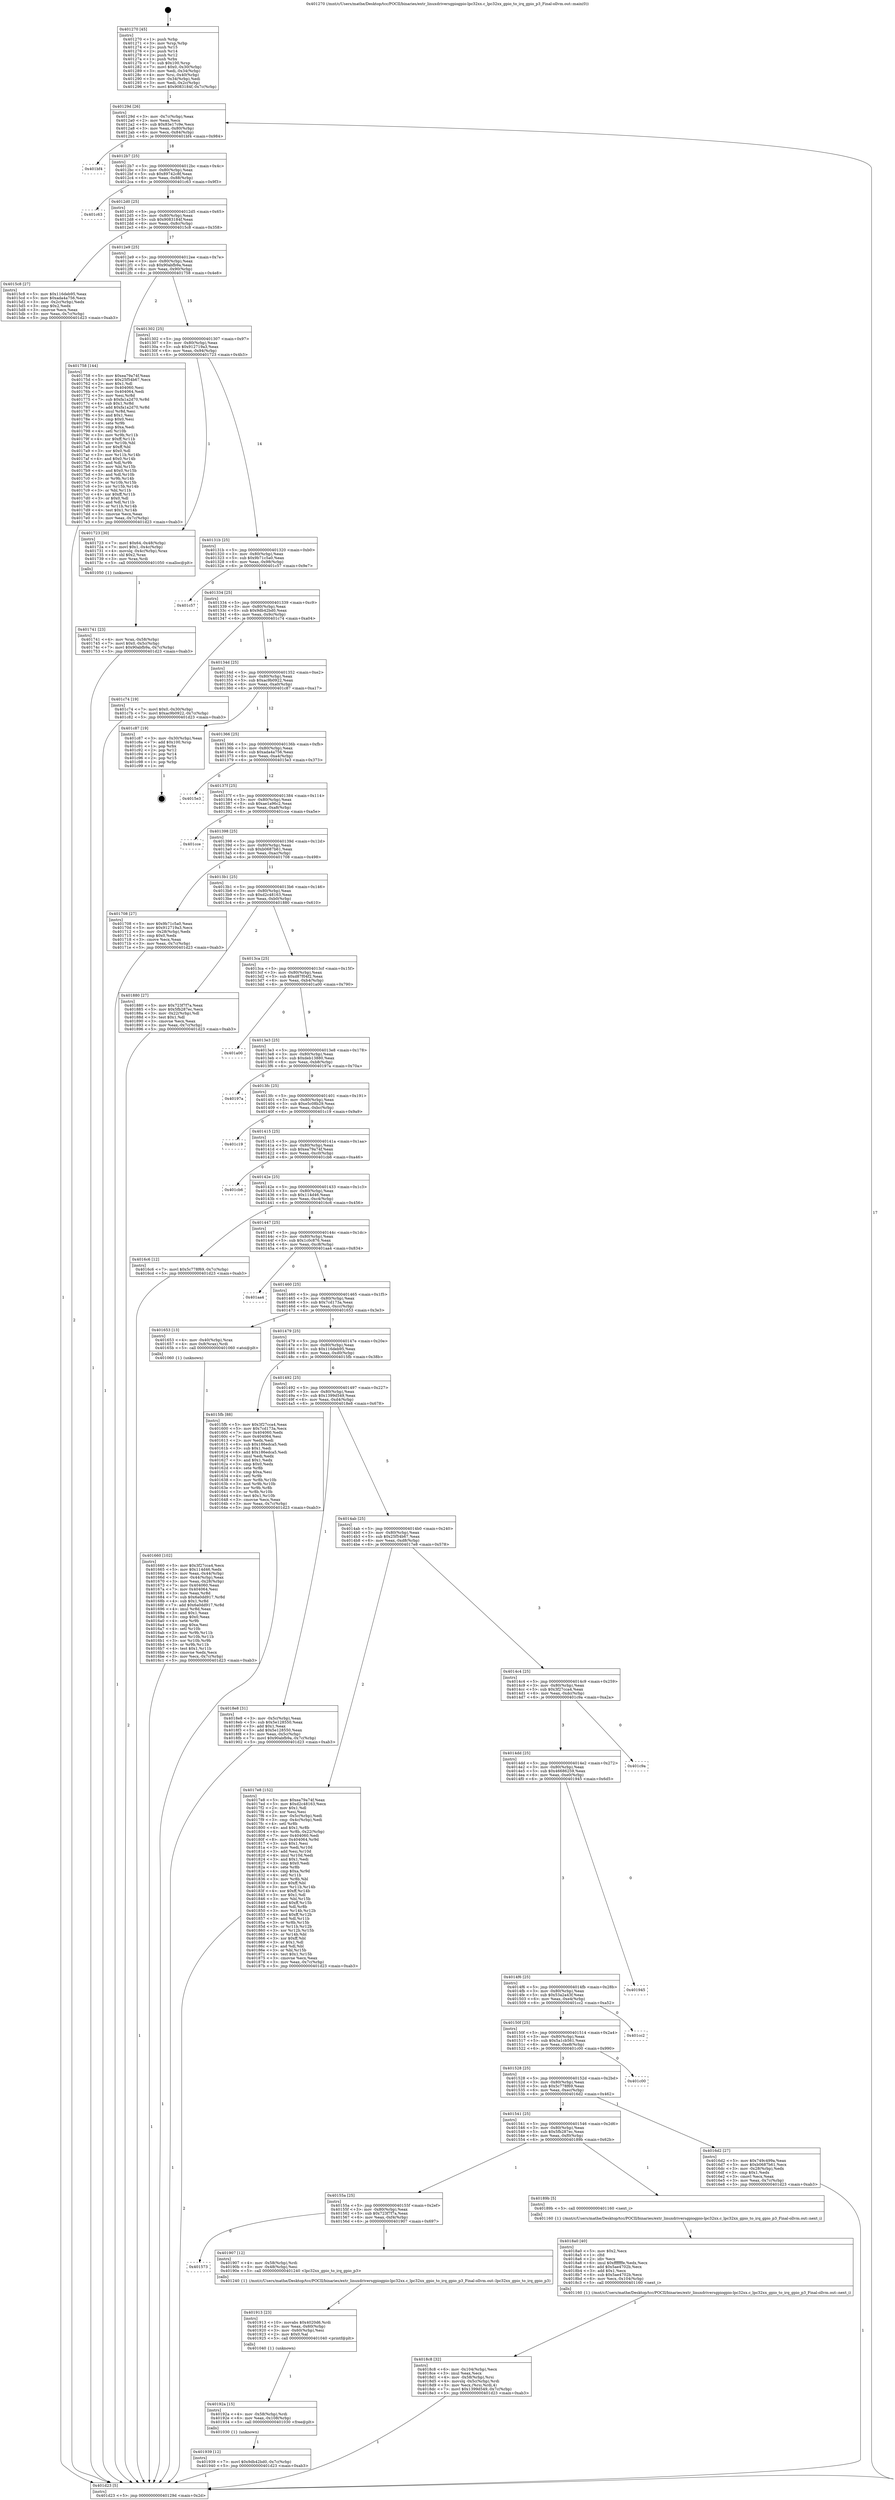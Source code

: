 digraph "0x401270" {
  label = "0x401270 (/mnt/c/Users/mathe/Desktop/tcc/POCII/binaries/extr_linuxdriversgpiogpio-lpc32xx.c_lpc32xx_gpio_to_irq_gpio_p3_Final-ollvm.out::main(0))"
  labelloc = "t"
  node[shape=record]

  Entry [label="",width=0.3,height=0.3,shape=circle,fillcolor=black,style=filled]
  "0x40129d" [label="{
     0x40129d [26]\l
     | [instrs]\l
     &nbsp;&nbsp;0x40129d \<+3\>: mov -0x7c(%rbp),%eax\l
     &nbsp;&nbsp;0x4012a0 \<+2\>: mov %eax,%ecx\l
     &nbsp;&nbsp;0x4012a2 \<+6\>: sub $0x83e17c9e,%ecx\l
     &nbsp;&nbsp;0x4012a8 \<+3\>: mov %eax,-0x80(%rbp)\l
     &nbsp;&nbsp;0x4012ab \<+6\>: mov %ecx,-0x84(%rbp)\l
     &nbsp;&nbsp;0x4012b1 \<+6\>: je 0000000000401bf4 \<main+0x984\>\l
  }"]
  "0x401bf4" [label="{
     0x401bf4\l
  }", style=dashed]
  "0x4012b7" [label="{
     0x4012b7 [25]\l
     | [instrs]\l
     &nbsp;&nbsp;0x4012b7 \<+5\>: jmp 00000000004012bc \<main+0x4c\>\l
     &nbsp;&nbsp;0x4012bc \<+3\>: mov -0x80(%rbp),%eax\l
     &nbsp;&nbsp;0x4012bf \<+5\>: sub $0x89742c8f,%eax\l
     &nbsp;&nbsp;0x4012c4 \<+6\>: mov %eax,-0x88(%rbp)\l
     &nbsp;&nbsp;0x4012ca \<+6\>: je 0000000000401c63 \<main+0x9f3\>\l
  }"]
  Exit [label="",width=0.3,height=0.3,shape=circle,fillcolor=black,style=filled,peripheries=2]
  "0x401c63" [label="{
     0x401c63\l
  }", style=dashed]
  "0x4012d0" [label="{
     0x4012d0 [25]\l
     | [instrs]\l
     &nbsp;&nbsp;0x4012d0 \<+5\>: jmp 00000000004012d5 \<main+0x65\>\l
     &nbsp;&nbsp;0x4012d5 \<+3\>: mov -0x80(%rbp),%eax\l
     &nbsp;&nbsp;0x4012d8 \<+5\>: sub $0x9083184f,%eax\l
     &nbsp;&nbsp;0x4012dd \<+6\>: mov %eax,-0x8c(%rbp)\l
     &nbsp;&nbsp;0x4012e3 \<+6\>: je 00000000004015c8 \<main+0x358\>\l
  }"]
  "0x401939" [label="{
     0x401939 [12]\l
     | [instrs]\l
     &nbsp;&nbsp;0x401939 \<+7\>: movl $0x9db42bd0,-0x7c(%rbp)\l
     &nbsp;&nbsp;0x401940 \<+5\>: jmp 0000000000401d23 \<main+0xab3\>\l
  }"]
  "0x4015c8" [label="{
     0x4015c8 [27]\l
     | [instrs]\l
     &nbsp;&nbsp;0x4015c8 \<+5\>: mov $0x116deb95,%eax\l
     &nbsp;&nbsp;0x4015cd \<+5\>: mov $0xada4a756,%ecx\l
     &nbsp;&nbsp;0x4015d2 \<+3\>: mov -0x2c(%rbp),%edx\l
     &nbsp;&nbsp;0x4015d5 \<+3\>: cmp $0x2,%edx\l
     &nbsp;&nbsp;0x4015d8 \<+3\>: cmovne %ecx,%eax\l
     &nbsp;&nbsp;0x4015db \<+3\>: mov %eax,-0x7c(%rbp)\l
     &nbsp;&nbsp;0x4015de \<+5\>: jmp 0000000000401d23 \<main+0xab3\>\l
  }"]
  "0x4012e9" [label="{
     0x4012e9 [25]\l
     | [instrs]\l
     &nbsp;&nbsp;0x4012e9 \<+5\>: jmp 00000000004012ee \<main+0x7e\>\l
     &nbsp;&nbsp;0x4012ee \<+3\>: mov -0x80(%rbp),%eax\l
     &nbsp;&nbsp;0x4012f1 \<+5\>: sub $0x90abfb9a,%eax\l
     &nbsp;&nbsp;0x4012f6 \<+6\>: mov %eax,-0x90(%rbp)\l
     &nbsp;&nbsp;0x4012fc \<+6\>: je 0000000000401758 \<main+0x4e8\>\l
  }"]
  "0x401d23" [label="{
     0x401d23 [5]\l
     | [instrs]\l
     &nbsp;&nbsp;0x401d23 \<+5\>: jmp 000000000040129d \<main+0x2d\>\l
  }"]
  "0x401270" [label="{
     0x401270 [45]\l
     | [instrs]\l
     &nbsp;&nbsp;0x401270 \<+1\>: push %rbp\l
     &nbsp;&nbsp;0x401271 \<+3\>: mov %rsp,%rbp\l
     &nbsp;&nbsp;0x401274 \<+2\>: push %r15\l
     &nbsp;&nbsp;0x401276 \<+2\>: push %r14\l
     &nbsp;&nbsp;0x401278 \<+2\>: push %r12\l
     &nbsp;&nbsp;0x40127a \<+1\>: push %rbx\l
     &nbsp;&nbsp;0x40127b \<+7\>: sub $0x100,%rsp\l
     &nbsp;&nbsp;0x401282 \<+7\>: movl $0x0,-0x30(%rbp)\l
     &nbsp;&nbsp;0x401289 \<+3\>: mov %edi,-0x34(%rbp)\l
     &nbsp;&nbsp;0x40128c \<+4\>: mov %rsi,-0x40(%rbp)\l
     &nbsp;&nbsp;0x401290 \<+3\>: mov -0x34(%rbp),%edi\l
     &nbsp;&nbsp;0x401293 \<+3\>: mov %edi,-0x2c(%rbp)\l
     &nbsp;&nbsp;0x401296 \<+7\>: movl $0x9083184f,-0x7c(%rbp)\l
  }"]
  "0x40192a" [label="{
     0x40192a [15]\l
     | [instrs]\l
     &nbsp;&nbsp;0x40192a \<+4\>: mov -0x58(%rbp),%rdi\l
     &nbsp;&nbsp;0x40192e \<+6\>: mov %eax,-0x108(%rbp)\l
     &nbsp;&nbsp;0x401934 \<+5\>: call 0000000000401030 \<free@plt\>\l
     | [calls]\l
     &nbsp;&nbsp;0x401030 \{1\} (unknown)\l
  }"]
  "0x401758" [label="{
     0x401758 [144]\l
     | [instrs]\l
     &nbsp;&nbsp;0x401758 \<+5\>: mov $0xea79a74f,%eax\l
     &nbsp;&nbsp;0x40175d \<+5\>: mov $0x25f54b67,%ecx\l
     &nbsp;&nbsp;0x401762 \<+2\>: mov $0x1,%dl\l
     &nbsp;&nbsp;0x401764 \<+7\>: mov 0x404060,%esi\l
     &nbsp;&nbsp;0x40176b \<+7\>: mov 0x404064,%edi\l
     &nbsp;&nbsp;0x401772 \<+3\>: mov %esi,%r8d\l
     &nbsp;&nbsp;0x401775 \<+7\>: sub $0xfa1a2d70,%r8d\l
     &nbsp;&nbsp;0x40177c \<+4\>: sub $0x1,%r8d\l
     &nbsp;&nbsp;0x401780 \<+7\>: add $0xfa1a2d70,%r8d\l
     &nbsp;&nbsp;0x401787 \<+4\>: imul %r8d,%esi\l
     &nbsp;&nbsp;0x40178b \<+3\>: and $0x1,%esi\l
     &nbsp;&nbsp;0x40178e \<+3\>: cmp $0x0,%esi\l
     &nbsp;&nbsp;0x401791 \<+4\>: sete %r9b\l
     &nbsp;&nbsp;0x401795 \<+3\>: cmp $0xa,%edi\l
     &nbsp;&nbsp;0x401798 \<+4\>: setl %r10b\l
     &nbsp;&nbsp;0x40179c \<+3\>: mov %r9b,%r11b\l
     &nbsp;&nbsp;0x40179f \<+4\>: xor $0xff,%r11b\l
     &nbsp;&nbsp;0x4017a3 \<+3\>: mov %r10b,%bl\l
     &nbsp;&nbsp;0x4017a6 \<+3\>: xor $0xff,%bl\l
     &nbsp;&nbsp;0x4017a9 \<+3\>: xor $0x0,%dl\l
     &nbsp;&nbsp;0x4017ac \<+3\>: mov %r11b,%r14b\l
     &nbsp;&nbsp;0x4017af \<+4\>: and $0x0,%r14b\l
     &nbsp;&nbsp;0x4017b3 \<+3\>: and %dl,%r9b\l
     &nbsp;&nbsp;0x4017b6 \<+3\>: mov %bl,%r15b\l
     &nbsp;&nbsp;0x4017b9 \<+4\>: and $0x0,%r15b\l
     &nbsp;&nbsp;0x4017bd \<+3\>: and %dl,%r10b\l
     &nbsp;&nbsp;0x4017c0 \<+3\>: or %r9b,%r14b\l
     &nbsp;&nbsp;0x4017c3 \<+3\>: or %r10b,%r15b\l
     &nbsp;&nbsp;0x4017c6 \<+3\>: xor %r15b,%r14b\l
     &nbsp;&nbsp;0x4017c9 \<+3\>: or %bl,%r11b\l
     &nbsp;&nbsp;0x4017cc \<+4\>: xor $0xff,%r11b\l
     &nbsp;&nbsp;0x4017d0 \<+3\>: or $0x0,%dl\l
     &nbsp;&nbsp;0x4017d3 \<+3\>: and %dl,%r11b\l
     &nbsp;&nbsp;0x4017d6 \<+3\>: or %r11b,%r14b\l
     &nbsp;&nbsp;0x4017d9 \<+4\>: test $0x1,%r14b\l
     &nbsp;&nbsp;0x4017dd \<+3\>: cmovne %ecx,%eax\l
     &nbsp;&nbsp;0x4017e0 \<+3\>: mov %eax,-0x7c(%rbp)\l
     &nbsp;&nbsp;0x4017e3 \<+5\>: jmp 0000000000401d23 \<main+0xab3\>\l
  }"]
  "0x401302" [label="{
     0x401302 [25]\l
     | [instrs]\l
     &nbsp;&nbsp;0x401302 \<+5\>: jmp 0000000000401307 \<main+0x97\>\l
     &nbsp;&nbsp;0x401307 \<+3\>: mov -0x80(%rbp),%eax\l
     &nbsp;&nbsp;0x40130a \<+5\>: sub $0x912719a3,%eax\l
     &nbsp;&nbsp;0x40130f \<+6\>: mov %eax,-0x94(%rbp)\l
     &nbsp;&nbsp;0x401315 \<+6\>: je 0000000000401723 \<main+0x4b3\>\l
  }"]
  "0x401913" [label="{
     0x401913 [23]\l
     | [instrs]\l
     &nbsp;&nbsp;0x401913 \<+10\>: movabs $0x4020d6,%rdi\l
     &nbsp;&nbsp;0x40191d \<+3\>: mov %eax,-0x60(%rbp)\l
     &nbsp;&nbsp;0x401920 \<+3\>: mov -0x60(%rbp),%esi\l
     &nbsp;&nbsp;0x401923 \<+2\>: mov $0x0,%al\l
     &nbsp;&nbsp;0x401925 \<+5\>: call 0000000000401040 \<printf@plt\>\l
     | [calls]\l
     &nbsp;&nbsp;0x401040 \{1\} (unknown)\l
  }"]
  "0x401723" [label="{
     0x401723 [30]\l
     | [instrs]\l
     &nbsp;&nbsp;0x401723 \<+7\>: movl $0x64,-0x48(%rbp)\l
     &nbsp;&nbsp;0x40172a \<+7\>: movl $0x1,-0x4c(%rbp)\l
     &nbsp;&nbsp;0x401731 \<+4\>: movslq -0x4c(%rbp),%rax\l
     &nbsp;&nbsp;0x401735 \<+4\>: shl $0x2,%rax\l
     &nbsp;&nbsp;0x401739 \<+3\>: mov %rax,%rdi\l
     &nbsp;&nbsp;0x40173c \<+5\>: call 0000000000401050 \<malloc@plt\>\l
     | [calls]\l
     &nbsp;&nbsp;0x401050 \{1\} (unknown)\l
  }"]
  "0x40131b" [label="{
     0x40131b [25]\l
     | [instrs]\l
     &nbsp;&nbsp;0x40131b \<+5\>: jmp 0000000000401320 \<main+0xb0\>\l
     &nbsp;&nbsp;0x401320 \<+3\>: mov -0x80(%rbp),%eax\l
     &nbsp;&nbsp;0x401323 \<+5\>: sub $0x9b71c5a0,%eax\l
     &nbsp;&nbsp;0x401328 \<+6\>: mov %eax,-0x98(%rbp)\l
     &nbsp;&nbsp;0x40132e \<+6\>: je 0000000000401c57 \<main+0x9e7\>\l
  }"]
  "0x401573" [label="{
     0x401573\l
  }", style=dashed]
  "0x401c57" [label="{
     0x401c57\l
  }", style=dashed]
  "0x401334" [label="{
     0x401334 [25]\l
     | [instrs]\l
     &nbsp;&nbsp;0x401334 \<+5\>: jmp 0000000000401339 \<main+0xc9\>\l
     &nbsp;&nbsp;0x401339 \<+3\>: mov -0x80(%rbp),%eax\l
     &nbsp;&nbsp;0x40133c \<+5\>: sub $0x9db42bd0,%eax\l
     &nbsp;&nbsp;0x401341 \<+6\>: mov %eax,-0x9c(%rbp)\l
     &nbsp;&nbsp;0x401347 \<+6\>: je 0000000000401c74 \<main+0xa04\>\l
  }"]
  "0x401907" [label="{
     0x401907 [12]\l
     | [instrs]\l
     &nbsp;&nbsp;0x401907 \<+4\>: mov -0x58(%rbp),%rdi\l
     &nbsp;&nbsp;0x40190b \<+3\>: mov -0x48(%rbp),%esi\l
     &nbsp;&nbsp;0x40190e \<+5\>: call 0000000000401240 \<lpc32xx_gpio_to_irq_gpio_p3\>\l
     | [calls]\l
     &nbsp;&nbsp;0x401240 \{1\} (/mnt/c/Users/mathe/Desktop/tcc/POCII/binaries/extr_linuxdriversgpiogpio-lpc32xx.c_lpc32xx_gpio_to_irq_gpio_p3_Final-ollvm.out::lpc32xx_gpio_to_irq_gpio_p3)\l
  }"]
  "0x401c74" [label="{
     0x401c74 [19]\l
     | [instrs]\l
     &nbsp;&nbsp;0x401c74 \<+7\>: movl $0x0,-0x30(%rbp)\l
     &nbsp;&nbsp;0x401c7b \<+7\>: movl $0xac9b0922,-0x7c(%rbp)\l
     &nbsp;&nbsp;0x401c82 \<+5\>: jmp 0000000000401d23 \<main+0xab3\>\l
  }"]
  "0x40134d" [label="{
     0x40134d [25]\l
     | [instrs]\l
     &nbsp;&nbsp;0x40134d \<+5\>: jmp 0000000000401352 \<main+0xe2\>\l
     &nbsp;&nbsp;0x401352 \<+3\>: mov -0x80(%rbp),%eax\l
     &nbsp;&nbsp;0x401355 \<+5\>: sub $0xac9b0922,%eax\l
     &nbsp;&nbsp;0x40135a \<+6\>: mov %eax,-0xa0(%rbp)\l
     &nbsp;&nbsp;0x401360 \<+6\>: je 0000000000401c87 \<main+0xa17\>\l
  }"]
  "0x4018c8" [label="{
     0x4018c8 [32]\l
     | [instrs]\l
     &nbsp;&nbsp;0x4018c8 \<+6\>: mov -0x104(%rbp),%ecx\l
     &nbsp;&nbsp;0x4018ce \<+3\>: imul %eax,%ecx\l
     &nbsp;&nbsp;0x4018d1 \<+4\>: mov -0x58(%rbp),%rsi\l
     &nbsp;&nbsp;0x4018d5 \<+4\>: movslq -0x5c(%rbp),%rdi\l
     &nbsp;&nbsp;0x4018d9 \<+3\>: mov %ecx,(%rsi,%rdi,4)\l
     &nbsp;&nbsp;0x4018dc \<+7\>: movl $0x1399d549,-0x7c(%rbp)\l
     &nbsp;&nbsp;0x4018e3 \<+5\>: jmp 0000000000401d23 \<main+0xab3\>\l
  }"]
  "0x401c87" [label="{
     0x401c87 [19]\l
     | [instrs]\l
     &nbsp;&nbsp;0x401c87 \<+3\>: mov -0x30(%rbp),%eax\l
     &nbsp;&nbsp;0x401c8a \<+7\>: add $0x100,%rsp\l
     &nbsp;&nbsp;0x401c91 \<+1\>: pop %rbx\l
     &nbsp;&nbsp;0x401c92 \<+2\>: pop %r12\l
     &nbsp;&nbsp;0x401c94 \<+2\>: pop %r14\l
     &nbsp;&nbsp;0x401c96 \<+2\>: pop %r15\l
     &nbsp;&nbsp;0x401c98 \<+1\>: pop %rbp\l
     &nbsp;&nbsp;0x401c99 \<+1\>: ret\l
  }"]
  "0x401366" [label="{
     0x401366 [25]\l
     | [instrs]\l
     &nbsp;&nbsp;0x401366 \<+5\>: jmp 000000000040136b \<main+0xfb\>\l
     &nbsp;&nbsp;0x40136b \<+3\>: mov -0x80(%rbp),%eax\l
     &nbsp;&nbsp;0x40136e \<+5\>: sub $0xada4a756,%eax\l
     &nbsp;&nbsp;0x401373 \<+6\>: mov %eax,-0xa4(%rbp)\l
     &nbsp;&nbsp;0x401379 \<+6\>: je 00000000004015e3 \<main+0x373\>\l
  }"]
  "0x4018a0" [label="{
     0x4018a0 [40]\l
     | [instrs]\l
     &nbsp;&nbsp;0x4018a0 \<+5\>: mov $0x2,%ecx\l
     &nbsp;&nbsp;0x4018a5 \<+1\>: cltd\l
     &nbsp;&nbsp;0x4018a6 \<+2\>: idiv %ecx\l
     &nbsp;&nbsp;0x4018a8 \<+6\>: imul $0xfffffffe,%edx,%ecx\l
     &nbsp;&nbsp;0x4018ae \<+6\>: add $0x5ae4702b,%ecx\l
     &nbsp;&nbsp;0x4018b4 \<+3\>: add $0x1,%ecx\l
     &nbsp;&nbsp;0x4018b7 \<+6\>: sub $0x5ae4702b,%ecx\l
     &nbsp;&nbsp;0x4018bd \<+6\>: mov %ecx,-0x104(%rbp)\l
     &nbsp;&nbsp;0x4018c3 \<+5\>: call 0000000000401160 \<next_i\>\l
     | [calls]\l
     &nbsp;&nbsp;0x401160 \{1\} (/mnt/c/Users/mathe/Desktop/tcc/POCII/binaries/extr_linuxdriversgpiogpio-lpc32xx.c_lpc32xx_gpio_to_irq_gpio_p3_Final-ollvm.out::next_i)\l
  }"]
  "0x4015e3" [label="{
     0x4015e3\l
  }", style=dashed]
  "0x40137f" [label="{
     0x40137f [25]\l
     | [instrs]\l
     &nbsp;&nbsp;0x40137f \<+5\>: jmp 0000000000401384 \<main+0x114\>\l
     &nbsp;&nbsp;0x401384 \<+3\>: mov -0x80(%rbp),%eax\l
     &nbsp;&nbsp;0x401387 \<+5\>: sub $0xae1a96c2,%eax\l
     &nbsp;&nbsp;0x40138c \<+6\>: mov %eax,-0xa8(%rbp)\l
     &nbsp;&nbsp;0x401392 \<+6\>: je 0000000000401cce \<main+0xa5e\>\l
  }"]
  "0x40155a" [label="{
     0x40155a [25]\l
     | [instrs]\l
     &nbsp;&nbsp;0x40155a \<+5\>: jmp 000000000040155f \<main+0x2ef\>\l
     &nbsp;&nbsp;0x40155f \<+3\>: mov -0x80(%rbp),%eax\l
     &nbsp;&nbsp;0x401562 \<+5\>: sub $0x723f7f7a,%eax\l
     &nbsp;&nbsp;0x401567 \<+6\>: mov %eax,-0xf4(%rbp)\l
     &nbsp;&nbsp;0x40156d \<+6\>: je 0000000000401907 \<main+0x697\>\l
  }"]
  "0x401cce" [label="{
     0x401cce\l
  }", style=dashed]
  "0x401398" [label="{
     0x401398 [25]\l
     | [instrs]\l
     &nbsp;&nbsp;0x401398 \<+5\>: jmp 000000000040139d \<main+0x12d\>\l
     &nbsp;&nbsp;0x40139d \<+3\>: mov -0x80(%rbp),%eax\l
     &nbsp;&nbsp;0x4013a0 \<+5\>: sub $0xb0687b61,%eax\l
     &nbsp;&nbsp;0x4013a5 \<+6\>: mov %eax,-0xac(%rbp)\l
     &nbsp;&nbsp;0x4013ab \<+6\>: je 0000000000401708 \<main+0x498\>\l
  }"]
  "0x40189b" [label="{
     0x40189b [5]\l
     | [instrs]\l
     &nbsp;&nbsp;0x40189b \<+5\>: call 0000000000401160 \<next_i\>\l
     | [calls]\l
     &nbsp;&nbsp;0x401160 \{1\} (/mnt/c/Users/mathe/Desktop/tcc/POCII/binaries/extr_linuxdriversgpiogpio-lpc32xx.c_lpc32xx_gpio_to_irq_gpio_p3_Final-ollvm.out::next_i)\l
  }"]
  "0x401708" [label="{
     0x401708 [27]\l
     | [instrs]\l
     &nbsp;&nbsp;0x401708 \<+5\>: mov $0x9b71c5a0,%eax\l
     &nbsp;&nbsp;0x40170d \<+5\>: mov $0x912719a3,%ecx\l
     &nbsp;&nbsp;0x401712 \<+3\>: mov -0x28(%rbp),%edx\l
     &nbsp;&nbsp;0x401715 \<+3\>: cmp $0x0,%edx\l
     &nbsp;&nbsp;0x401718 \<+3\>: cmove %ecx,%eax\l
     &nbsp;&nbsp;0x40171b \<+3\>: mov %eax,-0x7c(%rbp)\l
     &nbsp;&nbsp;0x40171e \<+5\>: jmp 0000000000401d23 \<main+0xab3\>\l
  }"]
  "0x4013b1" [label="{
     0x4013b1 [25]\l
     | [instrs]\l
     &nbsp;&nbsp;0x4013b1 \<+5\>: jmp 00000000004013b6 \<main+0x146\>\l
     &nbsp;&nbsp;0x4013b6 \<+3\>: mov -0x80(%rbp),%eax\l
     &nbsp;&nbsp;0x4013b9 \<+5\>: sub $0xd2c48163,%eax\l
     &nbsp;&nbsp;0x4013be \<+6\>: mov %eax,-0xb0(%rbp)\l
     &nbsp;&nbsp;0x4013c4 \<+6\>: je 0000000000401880 \<main+0x610\>\l
  }"]
  "0x401741" [label="{
     0x401741 [23]\l
     | [instrs]\l
     &nbsp;&nbsp;0x401741 \<+4\>: mov %rax,-0x58(%rbp)\l
     &nbsp;&nbsp;0x401745 \<+7\>: movl $0x0,-0x5c(%rbp)\l
     &nbsp;&nbsp;0x40174c \<+7\>: movl $0x90abfb9a,-0x7c(%rbp)\l
     &nbsp;&nbsp;0x401753 \<+5\>: jmp 0000000000401d23 \<main+0xab3\>\l
  }"]
  "0x401880" [label="{
     0x401880 [27]\l
     | [instrs]\l
     &nbsp;&nbsp;0x401880 \<+5\>: mov $0x723f7f7a,%eax\l
     &nbsp;&nbsp;0x401885 \<+5\>: mov $0x5fb287ec,%ecx\l
     &nbsp;&nbsp;0x40188a \<+3\>: mov -0x22(%rbp),%dl\l
     &nbsp;&nbsp;0x40188d \<+3\>: test $0x1,%dl\l
     &nbsp;&nbsp;0x401890 \<+3\>: cmovne %ecx,%eax\l
     &nbsp;&nbsp;0x401893 \<+3\>: mov %eax,-0x7c(%rbp)\l
     &nbsp;&nbsp;0x401896 \<+5\>: jmp 0000000000401d23 \<main+0xab3\>\l
  }"]
  "0x4013ca" [label="{
     0x4013ca [25]\l
     | [instrs]\l
     &nbsp;&nbsp;0x4013ca \<+5\>: jmp 00000000004013cf \<main+0x15f\>\l
     &nbsp;&nbsp;0x4013cf \<+3\>: mov -0x80(%rbp),%eax\l
     &nbsp;&nbsp;0x4013d2 \<+5\>: sub $0xd87f04f2,%eax\l
     &nbsp;&nbsp;0x4013d7 \<+6\>: mov %eax,-0xb4(%rbp)\l
     &nbsp;&nbsp;0x4013dd \<+6\>: je 0000000000401a00 \<main+0x790\>\l
  }"]
  "0x401541" [label="{
     0x401541 [25]\l
     | [instrs]\l
     &nbsp;&nbsp;0x401541 \<+5\>: jmp 0000000000401546 \<main+0x2d6\>\l
     &nbsp;&nbsp;0x401546 \<+3\>: mov -0x80(%rbp),%eax\l
     &nbsp;&nbsp;0x401549 \<+5\>: sub $0x5fb287ec,%eax\l
     &nbsp;&nbsp;0x40154e \<+6\>: mov %eax,-0xf0(%rbp)\l
     &nbsp;&nbsp;0x401554 \<+6\>: je 000000000040189b \<main+0x62b\>\l
  }"]
  "0x401a00" [label="{
     0x401a00\l
  }", style=dashed]
  "0x4013e3" [label="{
     0x4013e3 [25]\l
     | [instrs]\l
     &nbsp;&nbsp;0x4013e3 \<+5\>: jmp 00000000004013e8 \<main+0x178\>\l
     &nbsp;&nbsp;0x4013e8 \<+3\>: mov -0x80(%rbp),%eax\l
     &nbsp;&nbsp;0x4013eb \<+5\>: sub $0xdeb13880,%eax\l
     &nbsp;&nbsp;0x4013f0 \<+6\>: mov %eax,-0xb8(%rbp)\l
     &nbsp;&nbsp;0x4013f6 \<+6\>: je 000000000040197a \<main+0x70a\>\l
  }"]
  "0x4016d2" [label="{
     0x4016d2 [27]\l
     | [instrs]\l
     &nbsp;&nbsp;0x4016d2 \<+5\>: mov $0x749c499a,%eax\l
     &nbsp;&nbsp;0x4016d7 \<+5\>: mov $0xb0687b61,%ecx\l
     &nbsp;&nbsp;0x4016dc \<+3\>: mov -0x28(%rbp),%edx\l
     &nbsp;&nbsp;0x4016df \<+3\>: cmp $0x1,%edx\l
     &nbsp;&nbsp;0x4016e2 \<+3\>: cmovl %ecx,%eax\l
     &nbsp;&nbsp;0x4016e5 \<+3\>: mov %eax,-0x7c(%rbp)\l
     &nbsp;&nbsp;0x4016e8 \<+5\>: jmp 0000000000401d23 \<main+0xab3\>\l
  }"]
  "0x40197a" [label="{
     0x40197a\l
  }", style=dashed]
  "0x4013fc" [label="{
     0x4013fc [25]\l
     | [instrs]\l
     &nbsp;&nbsp;0x4013fc \<+5\>: jmp 0000000000401401 \<main+0x191\>\l
     &nbsp;&nbsp;0x401401 \<+3\>: mov -0x80(%rbp),%eax\l
     &nbsp;&nbsp;0x401404 \<+5\>: sub $0xe5c08b29,%eax\l
     &nbsp;&nbsp;0x401409 \<+6\>: mov %eax,-0xbc(%rbp)\l
     &nbsp;&nbsp;0x40140f \<+6\>: je 0000000000401c19 \<main+0x9a9\>\l
  }"]
  "0x401528" [label="{
     0x401528 [25]\l
     | [instrs]\l
     &nbsp;&nbsp;0x401528 \<+5\>: jmp 000000000040152d \<main+0x2bd\>\l
     &nbsp;&nbsp;0x40152d \<+3\>: mov -0x80(%rbp),%eax\l
     &nbsp;&nbsp;0x401530 \<+5\>: sub $0x5c778f69,%eax\l
     &nbsp;&nbsp;0x401535 \<+6\>: mov %eax,-0xec(%rbp)\l
     &nbsp;&nbsp;0x40153b \<+6\>: je 00000000004016d2 \<main+0x462\>\l
  }"]
  "0x401c19" [label="{
     0x401c19\l
  }", style=dashed]
  "0x401415" [label="{
     0x401415 [25]\l
     | [instrs]\l
     &nbsp;&nbsp;0x401415 \<+5\>: jmp 000000000040141a \<main+0x1aa\>\l
     &nbsp;&nbsp;0x40141a \<+3\>: mov -0x80(%rbp),%eax\l
     &nbsp;&nbsp;0x40141d \<+5\>: sub $0xea79a74f,%eax\l
     &nbsp;&nbsp;0x401422 \<+6\>: mov %eax,-0xc0(%rbp)\l
     &nbsp;&nbsp;0x401428 \<+6\>: je 0000000000401cb6 \<main+0xa46\>\l
  }"]
  "0x401c00" [label="{
     0x401c00\l
  }", style=dashed]
  "0x401cb6" [label="{
     0x401cb6\l
  }", style=dashed]
  "0x40142e" [label="{
     0x40142e [25]\l
     | [instrs]\l
     &nbsp;&nbsp;0x40142e \<+5\>: jmp 0000000000401433 \<main+0x1c3\>\l
     &nbsp;&nbsp;0x401433 \<+3\>: mov -0x80(%rbp),%eax\l
     &nbsp;&nbsp;0x401436 \<+5\>: sub $0x114d46,%eax\l
     &nbsp;&nbsp;0x40143b \<+6\>: mov %eax,-0xc4(%rbp)\l
     &nbsp;&nbsp;0x401441 \<+6\>: je 00000000004016c6 \<main+0x456\>\l
  }"]
  "0x40150f" [label="{
     0x40150f [25]\l
     | [instrs]\l
     &nbsp;&nbsp;0x40150f \<+5\>: jmp 0000000000401514 \<main+0x2a4\>\l
     &nbsp;&nbsp;0x401514 \<+3\>: mov -0x80(%rbp),%eax\l
     &nbsp;&nbsp;0x401517 \<+5\>: sub $0x5a1cb561,%eax\l
     &nbsp;&nbsp;0x40151c \<+6\>: mov %eax,-0xe8(%rbp)\l
     &nbsp;&nbsp;0x401522 \<+6\>: je 0000000000401c00 \<main+0x990\>\l
  }"]
  "0x4016c6" [label="{
     0x4016c6 [12]\l
     | [instrs]\l
     &nbsp;&nbsp;0x4016c6 \<+7\>: movl $0x5c778f69,-0x7c(%rbp)\l
     &nbsp;&nbsp;0x4016cd \<+5\>: jmp 0000000000401d23 \<main+0xab3\>\l
  }"]
  "0x401447" [label="{
     0x401447 [25]\l
     | [instrs]\l
     &nbsp;&nbsp;0x401447 \<+5\>: jmp 000000000040144c \<main+0x1dc\>\l
     &nbsp;&nbsp;0x40144c \<+3\>: mov -0x80(%rbp),%eax\l
     &nbsp;&nbsp;0x40144f \<+5\>: sub $0x1c0c876,%eax\l
     &nbsp;&nbsp;0x401454 \<+6\>: mov %eax,-0xc8(%rbp)\l
     &nbsp;&nbsp;0x40145a \<+6\>: je 0000000000401aa4 \<main+0x834\>\l
  }"]
  "0x401cc2" [label="{
     0x401cc2\l
  }", style=dashed]
  "0x401aa4" [label="{
     0x401aa4\l
  }", style=dashed]
  "0x401460" [label="{
     0x401460 [25]\l
     | [instrs]\l
     &nbsp;&nbsp;0x401460 \<+5\>: jmp 0000000000401465 \<main+0x1f5\>\l
     &nbsp;&nbsp;0x401465 \<+3\>: mov -0x80(%rbp),%eax\l
     &nbsp;&nbsp;0x401468 \<+5\>: sub $0x7cd173a,%eax\l
     &nbsp;&nbsp;0x40146d \<+6\>: mov %eax,-0xcc(%rbp)\l
     &nbsp;&nbsp;0x401473 \<+6\>: je 0000000000401653 \<main+0x3e3\>\l
  }"]
  "0x4014f6" [label="{
     0x4014f6 [25]\l
     | [instrs]\l
     &nbsp;&nbsp;0x4014f6 \<+5\>: jmp 00000000004014fb \<main+0x28b\>\l
     &nbsp;&nbsp;0x4014fb \<+3\>: mov -0x80(%rbp),%eax\l
     &nbsp;&nbsp;0x4014fe \<+5\>: sub $0x53a2a43f,%eax\l
     &nbsp;&nbsp;0x401503 \<+6\>: mov %eax,-0xe4(%rbp)\l
     &nbsp;&nbsp;0x401509 \<+6\>: je 0000000000401cc2 \<main+0xa52\>\l
  }"]
  "0x401653" [label="{
     0x401653 [13]\l
     | [instrs]\l
     &nbsp;&nbsp;0x401653 \<+4\>: mov -0x40(%rbp),%rax\l
     &nbsp;&nbsp;0x401657 \<+4\>: mov 0x8(%rax),%rdi\l
     &nbsp;&nbsp;0x40165b \<+5\>: call 0000000000401060 \<atoi@plt\>\l
     | [calls]\l
     &nbsp;&nbsp;0x401060 \{1\} (unknown)\l
  }"]
  "0x401479" [label="{
     0x401479 [25]\l
     | [instrs]\l
     &nbsp;&nbsp;0x401479 \<+5\>: jmp 000000000040147e \<main+0x20e\>\l
     &nbsp;&nbsp;0x40147e \<+3\>: mov -0x80(%rbp),%eax\l
     &nbsp;&nbsp;0x401481 \<+5\>: sub $0x116deb95,%eax\l
     &nbsp;&nbsp;0x401486 \<+6\>: mov %eax,-0xd0(%rbp)\l
     &nbsp;&nbsp;0x40148c \<+6\>: je 00000000004015fb \<main+0x38b\>\l
  }"]
  "0x401945" [label="{
     0x401945\l
  }", style=dashed]
  "0x4015fb" [label="{
     0x4015fb [88]\l
     | [instrs]\l
     &nbsp;&nbsp;0x4015fb \<+5\>: mov $0x3f27cca4,%eax\l
     &nbsp;&nbsp;0x401600 \<+5\>: mov $0x7cd173a,%ecx\l
     &nbsp;&nbsp;0x401605 \<+7\>: mov 0x404060,%edx\l
     &nbsp;&nbsp;0x40160c \<+7\>: mov 0x404064,%esi\l
     &nbsp;&nbsp;0x401613 \<+2\>: mov %edx,%edi\l
     &nbsp;&nbsp;0x401615 \<+6\>: sub $0x186edca5,%edi\l
     &nbsp;&nbsp;0x40161b \<+3\>: sub $0x1,%edi\l
     &nbsp;&nbsp;0x40161e \<+6\>: add $0x186edca5,%edi\l
     &nbsp;&nbsp;0x401624 \<+3\>: imul %edi,%edx\l
     &nbsp;&nbsp;0x401627 \<+3\>: and $0x1,%edx\l
     &nbsp;&nbsp;0x40162a \<+3\>: cmp $0x0,%edx\l
     &nbsp;&nbsp;0x40162d \<+4\>: sete %r8b\l
     &nbsp;&nbsp;0x401631 \<+3\>: cmp $0xa,%esi\l
     &nbsp;&nbsp;0x401634 \<+4\>: setl %r9b\l
     &nbsp;&nbsp;0x401638 \<+3\>: mov %r8b,%r10b\l
     &nbsp;&nbsp;0x40163b \<+3\>: and %r9b,%r10b\l
     &nbsp;&nbsp;0x40163e \<+3\>: xor %r9b,%r8b\l
     &nbsp;&nbsp;0x401641 \<+3\>: or %r8b,%r10b\l
     &nbsp;&nbsp;0x401644 \<+4\>: test $0x1,%r10b\l
     &nbsp;&nbsp;0x401648 \<+3\>: cmovne %ecx,%eax\l
     &nbsp;&nbsp;0x40164b \<+3\>: mov %eax,-0x7c(%rbp)\l
     &nbsp;&nbsp;0x40164e \<+5\>: jmp 0000000000401d23 \<main+0xab3\>\l
  }"]
  "0x401492" [label="{
     0x401492 [25]\l
     | [instrs]\l
     &nbsp;&nbsp;0x401492 \<+5\>: jmp 0000000000401497 \<main+0x227\>\l
     &nbsp;&nbsp;0x401497 \<+3\>: mov -0x80(%rbp),%eax\l
     &nbsp;&nbsp;0x40149a \<+5\>: sub $0x1399d549,%eax\l
     &nbsp;&nbsp;0x40149f \<+6\>: mov %eax,-0xd4(%rbp)\l
     &nbsp;&nbsp;0x4014a5 \<+6\>: je 00000000004018e8 \<main+0x678\>\l
  }"]
  "0x401660" [label="{
     0x401660 [102]\l
     | [instrs]\l
     &nbsp;&nbsp;0x401660 \<+5\>: mov $0x3f27cca4,%ecx\l
     &nbsp;&nbsp;0x401665 \<+5\>: mov $0x114d46,%edx\l
     &nbsp;&nbsp;0x40166a \<+3\>: mov %eax,-0x44(%rbp)\l
     &nbsp;&nbsp;0x40166d \<+3\>: mov -0x44(%rbp),%eax\l
     &nbsp;&nbsp;0x401670 \<+3\>: mov %eax,-0x28(%rbp)\l
     &nbsp;&nbsp;0x401673 \<+7\>: mov 0x404060,%eax\l
     &nbsp;&nbsp;0x40167a \<+7\>: mov 0x404064,%esi\l
     &nbsp;&nbsp;0x401681 \<+3\>: mov %eax,%r8d\l
     &nbsp;&nbsp;0x401684 \<+7\>: sub $0x6a0dd917,%r8d\l
     &nbsp;&nbsp;0x40168b \<+4\>: sub $0x1,%r8d\l
     &nbsp;&nbsp;0x40168f \<+7\>: add $0x6a0dd917,%r8d\l
     &nbsp;&nbsp;0x401696 \<+4\>: imul %r8d,%eax\l
     &nbsp;&nbsp;0x40169a \<+3\>: and $0x1,%eax\l
     &nbsp;&nbsp;0x40169d \<+3\>: cmp $0x0,%eax\l
     &nbsp;&nbsp;0x4016a0 \<+4\>: sete %r9b\l
     &nbsp;&nbsp;0x4016a4 \<+3\>: cmp $0xa,%esi\l
     &nbsp;&nbsp;0x4016a7 \<+4\>: setl %r10b\l
     &nbsp;&nbsp;0x4016ab \<+3\>: mov %r9b,%r11b\l
     &nbsp;&nbsp;0x4016ae \<+3\>: and %r10b,%r11b\l
     &nbsp;&nbsp;0x4016b1 \<+3\>: xor %r10b,%r9b\l
     &nbsp;&nbsp;0x4016b4 \<+3\>: or %r9b,%r11b\l
     &nbsp;&nbsp;0x4016b7 \<+4\>: test $0x1,%r11b\l
     &nbsp;&nbsp;0x4016bb \<+3\>: cmovne %edx,%ecx\l
     &nbsp;&nbsp;0x4016be \<+3\>: mov %ecx,-0x7c(%rbp)\l
     &nbsp;&nbsp;0x4016c1 \<+5\>: jmp 0000000000401d23 \<main+0xab3\>\l
  }"]
  "0x4014dd" [label="{
     0x4014dd [25]\l
     | [instrs]\l
     &nbsp;&nbsp;0x4014dd \<+5\>: jmp 00000000004014e2 \<main+0x272\>\l
     &nbsp;&nbsp;0x4014e2 \<+3\>: mov -0x80(%rbp),%eax\l
     &nbsp;&nbsp;0x4014e5 \<+5\>: sub $0x46686259,%eax\l
     &nbsp;&nbsp;0x4014ea \<+6\>: mov %eax,-0xe0(%rbp)\l
     &nbsp;&nbsp;0x4014f0 \<+6\>: je 0000000000401945 \<main+0x6d5\>\l
  }"]
  "0x4018e8" [label="{
     0x4018e8 [31]\l
     | [instrs]\l
     &nbsp;&nbsp;0x4018e8 \<+3\>: mov -0x5c(%rbp),%eax\l
     &nbsp;&nbsp;0x4018eb \<+5\>: sub $0x5e128550,%eax\l
     &nbsp;&nbsp;0x4018f0 \<+3\>: add $0x1,%eax\l
     &nbsp;&nbsp;0x4018f3 \<+5\>: add $0x5e128550,%eax\l
     &nbsp;&nbsp;0x4018f8 \<+3\>: mov %eax,-0x5c(%rbp)\l
     &nbsp;&nbsp;0x4018fb \<+7\>: movl $0x90abfb9a,-0x7c(%rbp)\l
     &nbsp;&nbsp;0x401902 \<+5\>: jmp 0000000000401d23 \<main+0xab3\>\l
  }"]
  "0x4014ab" [label="{
     0x4014ab [25]\l
     | [instrs]\l
     &nbsp;&nbsp;0x4014ab \<+5\>: jmp 00000000004014b0 \<main+0x240\>\l
     &nbsp;&nbsp;0x4014b0 \<+3\>: mov -0x80(%rbp),%eax\l
     &nbsp;&nbsp;0x4014b3 \<+5\>: sub $0x25f54b67,%eax\l
     &nbsp;&nbsp;0x4014b8 \<+6\>: mov %eax,-0xd8(%rbp)\l
     &nbsp;&nbsp;0x4014be \<+6\>: je 00000000004017e8 \<main+0x578\>\l
  }"]
  "0x401c9a" [label="{
     0x401c9a\l
  }", style=dashed]
  "0x4017e8" [label="{
     0x4017e8 [152]\l
     | [instrs]\l
     &nbsp;&nbsp;0x4017e8 \<+5\>: mov $0xea79a74f,%eax\l
     &nbsp;&nbsp;0x4017ed \<+5\>: mov $0xd2c48163,%ecx\l
     &nbsp;&nbsp;0x4017f2 \<+2\>: mov $0x1,%dl\l
     &nbsp;&nbsp;0x4017f4 \<+2\>: xor %esi,%esi\l
     &nbsp;&nbsp;0x4017f6 \<+3\>: mov -0x5c(%rbp),%edi\l
     &nbsp;&nbsp;0x4017f9 \<+3\>: cmp -0x4c(%rbp),%edi\l
     &nbsp;&nbsp;0x4017fc \<+4\>: setl %r8b\l
     &nbsp;&nbsp;0x401800 \<+4\>: and $0x1,%r8b\l
     &nbsp;&nbsp;0x401804 \<+4\>: mov %r8b,-0x22(%rbp)\l
     &nbsp;&nbsp;0x401808 \<+7\>: mov 0x404060,%edi\l
     &nbsp;&nbsp;0x40180f \<+8\>: mov 0x404064,%r9d\l
     &nbsp;&nbsp;0x401817 \<+3\>: sub $0x1,%esi\l
     &nbsp;&nbsp;0x40181a \<+3\>: mov %edi,%r10d\l
     &nbsp;&nbsp;0x40181d \<+3\>: add %esi,%r10d\l
     &nbsp;&nbsp;0x401820 \<+4\>: imul %r10d,%edi\l
     &nbsp;&nbsp;0x401824 \<+3\>: and $0x1,%edi\l
     &nbsp;&nbsp;0x401827 \<+3\>: cmp $0x0,%edi\l
     &nbsp;&nbsp;0x40182a \<+4\>: sete %r8b\l
     &nbsp;&nbsp;0x40182e \<+4\>: cmp $0xa,%r9d\l
     &nbsp;&nbsp;0x401832 \<+4\>: setl %r11b\l
     &nbsp;&nbsp;0x401836 \<+3\>: mov %r8b,%bl\l
     &nbsp;&nbsp;0x401839 \<+3\>: xor $0xff,%bl\l
     &nbsp;&nbsp;0x40183c \<+3\>: mov %r11b,%r14b\l
     &nbsp;&nbsp;0x40183f \<+4\>: xor $0xff,%r14b\l
     &nbsp;&nbsp;0x401843 \<+3\>: xor $0x1,%dl\l
     &nbsp;&nbsp;0x401846 \<+3\>: mov %bl,%r15b\l
     &nbsp;&nbsp;0x401849 \<+4\>: and $0xff,%r15b\l
     &nbsp;&nbsp;0x40184d \<+3\>: and %dl,%r8b\l
     &nbsp;&nbsp;0x401850 \<+3\>: mov %r14b,%r12b\l
     &nbsp;&nbsp;0x401853 \<+4\>: and $0xff,%r12b\l
     &nbsp;&nbsp;0x401857 \<+3\>: and %dl,%r11b\l
     &nbsp;&nbsp;0x40185a \<+3\>: or %r8b,%r15b\l
     &nbsp;&nbsp;0x40185d \<+3\>: or %r11b,%r12b\l
     &nbsp;&nbsp;0x401860 \<+3\>: xor %r12b,%r15b\l
     &nbsp;&nbsp;0x401863 \<+3\>: or %r14b,%bl\l
     &nbsp;&nbsp;0x401866 \<+3\>: xor $0xff,%bl\l
     &nbsp;&nbsp;0x401869 \<+3\>: or $0x1,%dl\l
     &nbsp;&nbsp;0x40186c \<+2\>: and %dl,%bl\l
     &nbsp;&nbsp;0x40186e \<+3\>: or %bl,%r15b\l
     &nbsp;&nbsp;0x401871 \<+4\>: test $0x1,%r15b\l
     &nbsp;&nbsp;0x401875 \<+3\>: cmovne %ecx,%eax\l
     &nbsp;&nbsp;0x401878 \<+3\>: mov %eax,-0x7c(%rbp)\l
     &nbsp;&nbsp;0x40187b \<+5\>: jmp 0000000000401d23 \<main+0xab3\>\l
  }"]
  "0x4014c4" [label="{
     0x4014c4 [25]\l
     | [instrs]\l
     &nbsp;&nbsp;0x4014c4 \<+5\>: jmp 00000000004014c9 \<main+0x259\>\l
     &nbsp;&nbsp;0x4014c9 \<+3\>: mov -0x80(%rbp),%eax\l
     &nbsp;&nbsp;0x4014cc \<+5\>: sub $0x3f27cca4,%eax\l
     &nbsp;&nbsp;0x4014d1 \<+6\>: mov %eax,-0xdc(%rbp)\l
     &nbsp;&nbsp;0x4014d7 \<+6\>: je 0000000000401c9a \<main+0xa2a\>\l
  }"]
  Entry -> "0x401270" [label=" 1"]
  "0x40129d" -> "0x401bf4" [label=" 0"]
  "0x40129d" -> "0x4012b7" [label=" 18"]
  "0x401c87" -> Exit [label=" 1"]
  "0x4012b7" -> "0x401c63" [label=" 0"]
  "0x4012b7" -> "0x4012d0" [label=" 18"]
  "0x401c74" -> "0x401d23" [label=" 1"]
  "0x4012d0" -> "0x4015c8" [label=" 1"]
  "0x4012d0" -> "0x4012e9" [label=" 17"]
  "0x4015c8" -> "0x401d23" [label=" 1"]
  "0x401270" -> "0x40129d" [label=" 1"]
  "0x401d23" -> "0x40129d" [label=" 17"]
  "0x401939" -> "0x401d23" [label=" 1"]
  "0x4012e9" -> "0x401758" [label=" 2"]
  "0x4012e9" -> "0x401302" [label=" 15"]
  "0x40192a" -> "0x401939" [label=" 1"]
  "0x401302" -> "0x401723" [label=" 1"]
  "0x401302" -> "0x40131b" [label=" 14"]
  "0x401913" -> "0x40192a" [label=" 1"]
  "0x40131b" -> "0x401c57" [label=" 0"]
  "0x40131b" -> "0x401334" [label=" 14"]
  "0x401907" -> "0x401913" [label=" 1"]
  "0x401334" -> "0x401c74" [label=" 1"]
  "0x401334" -> "0x40134d" [label=" 13"]
  "0x40155a" -> "0x401573" [label=" 0"]
  "0x40134d" -> "0x401c87" [label=" 1"]
  "0x40134d" -> "0x401366" [label=" 12"]
  "0x40155a" -> "0x401907" [label=" 1"]
  "0x401366" -> "0x4015e3" [label=" 0"]
  "0x401366" -> "0x40137f" [label=" 12"]
  "0x4018e8" -> "0x401d23" [label=" 1"]
  "0x40137f" -> "0x401cce" [label=" 0"]
  "0x40137f" -> "0x401398" [label=" 12"]
  "0x4018c8" -> "0x401d23" [label=" 1"]
  "0x401398" -> "0x401708" [label=" 1"]
  "0x401398" -> "0x4013b1" [label=" 11"]
  "0x4018a0" -> "0x4018c8" [label=" 1"]
  "0x4013b1" -> "0x401880" [label=" 2"]
  "0x4013b1" -> "0x4013ca" [label=" 9"]
  "0x401541" -> "0x40155a" [label=" 1"]
  "0x4013ca" -> "0x401a00" [label=" 0"]
  "0x4013ca" -> "0x4013e3" [label=" 9"]
  "0x401541" -> "0x40189b" [label=" 1"]
  "0x4013e3" -> "0x40197a" [label=" 0"]
  "0x4013e3" -> "0x4013fc" [label=" 9"]
  "0x40189b" -> "0x4018a0" [label=" 1"]
  "0x4013fc" -> "0x401c19" [label=" 0"]
  "0x4013fc" -> "0x401415" [label=" 9"]
  "0x4017e8" -> "0x401d23" [label=" 2"]
  "0x401415" -> "0x401cb6" [label=" 0"]
  "0x401415" -> "0x40142e" [label=" 9"]
  "0x401758" -> "0x401d23" [label=" 2"]
  "0x40142e" -> "0x4016c6" [label=" 1"]
  "0x40142e" -> "0x401447" [label=" 8"]
  "0x401723" -> "0x401741" [label=" 1"]
  "0x401447" -> "0x401aa4" [label=" 0"]
  "0x401447" -> "0x401460" [label=" 8"]
  "0x401708" -> "0x401d23" [label=" 1"]
  "0x401460" -> "0x401653" [label=" 1"]
  "0x401460" -> "0x401479" [label=" 7"]
  "0x401528" -> "0x401541" [label=" 2"]
  "0x401479" -> "0x4015fb" [label=" 1"]
  "0x401479" -> "0x401492" [label=" 6"]
  "0x4015fb" -> "0x401d23" [label=" 1"]
  "0x401653" -> "0x401660" [label=" 1"]
  "0x401660" -> "0x401d23" [label=" 1"]
  "0x4016c6" -> "0x401d23" [label=" 1"]
  "0x401528" -> "0x4016d2" [label=" 1"]
  "0x401492" -> "0x4018e8" [label=" 1"]
  "0x401492" -> "0x4014ab" [label=" 5"]
  "0x40150f" -> "0x401528" [label=" 3"]
  "0x4014ab" -> "0x4017e8" [label=" 2"]
  "0x4014ab" -> "0x4014c4" [label=" 3"]
  "0x40150f" -> "0x401c00" [label=" 0"]
  "0x4014c4" -> "0x401c9a" [label=" 0"]
  "0x4014c4" -> "0x4014dd" [label=" 3"]
  "0x401880" -> "0x401d23" [label=" 2"]
  "0x4014dd" -> "0x401945" [label=" 0"]
  "0x4014dd" -> "0x4014f6" [label=" 3"]
  "0x4016d2" -> "0x401d23" [label=" 1"]
  "0x4014f6" -> "0x401cc2" [label=" 0"]
  "0x4014f6" -> "0x40150f" [label=" 3"]
  "0x401741" -> "0x401d23" [label=" 1"]
}
